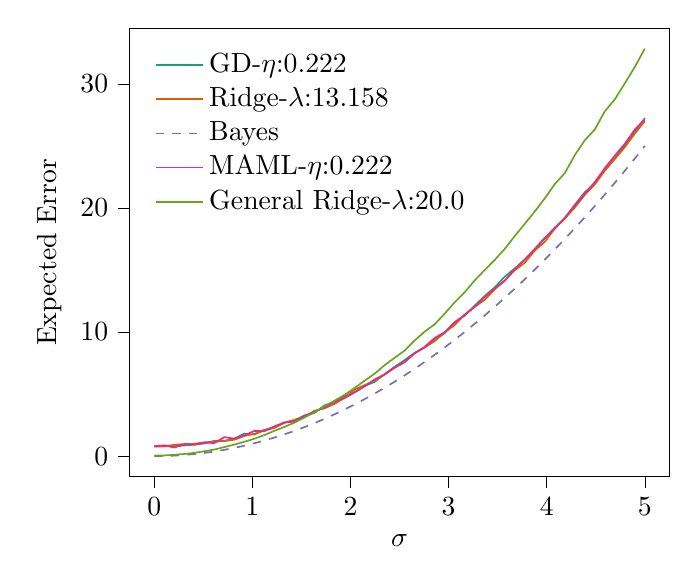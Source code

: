 % This file was created with tikzplotlib v0.10.1.
\begin{tikzpicture}

\definecolor{chocolate217952}{RGB}{217,95,2}
\definecolor{darkcyan27158119}{RGB}{27,158,119}
\definecolor{darkgray176}{RGB}{176,176,176}
\definecolor{deeppink23141138}{RGB}{231,41,138}
\definecolor{lightslategray117112179}{RGB}{117,112,179}
\definecolor{olivedrab10216630}{RGB}{102,166,30}

\begin{axis}[
legend cell align={left},
legend style={
  fill opacity=0.8,
  draw opacity=1,
  text opacity=1,
  at={(0.03,0.97)},
  anchor=north west,
  draw=none
},
tick align=outside,
tick pos=left,
x grid style={darkgray176},
xlabel={\(\displaystyle \sigma\)},
xmin=-0.25, xmax=5.25,
xtick style={color=black},
y grid style={darkgray176},
ylabel={Expected Error},
ymin=-1.642, ymax=34.477,
ytick style={color=black}
]
\addplot [semithick, darkcyan27158119]
table {%
0 0.792
0.102 0.845
0.204 0.804
0.306 0.86
0.408 0.927
0.51 1.021
0.612 1.234
0.714 1.236
0.816 1.414
0.918 1.822
1.02 1.741
1.122 2.126
1.224 2.33
1.327 2.692
1.429 2.893
1.531 3.286
1.633 3.486
1.735 4.086
1.837 4.355
1.939 4.823
2.041 5.171
2.143 5.65
2.245 5.978
2.347 6.597
2.449 7.2
2.551 7.745
2.653 8.32
2.755 8.746
2.857 9.357
2.959 9.913
3.061 10.802
3.163 11.315
3.265 12.136
3.367 12.903
3.469 13.591
3.571 14.455
3.673 15.123
3.776 15.819
3.878 16.632
3.98 17.534
4.082 18.42
4.184 19.163
4.286 20.262
4.388 21.266
4.49 21.982
4.592 23.096
4.694 23.993
4.796 25.052
4.898 26.156
5 27.228
};
\addlegendentry{GD-$\eta$:0.222}
\addplot [semithick, chocolate217952]
table {%
0 0.768
0.102 0.778
0.204 0.921
0.306 0.974
0.408 0.997
0.51 1.116
0.612 1.164
0.714 1.213
0.816 1.327
0.918 1.629
1.02 1.795
1.122 2.079
1.224 2.269
1.327 2.695
1.429 2.925
1.531 3.131
1.633 3.66
1.735 3.857
1.837 4.209
1.939 4.713
2.041 5.374
2.143 5.713
2.245 6.104
2.347 6.569
2.449 7.122
2.551 7.571
2.653 8.288
2.755 8.769
2.857 9.263
2.959 9.966
3.061 10.559
3.163 11.412
3.265 12.029
3.367 12.59
3.469 13.43
3.571 14.142
3.673 14.975
3.776 15.585
3.878 16.568
3.98 17.26
4.082 18.345
4.184 19.142
4.286 20.032
4.388 21.057
4.49 21.9
4.592 22.997
4.694 23.942
4.796 24.891
4.898 25.995
5 26.985
};
\addlegendentry{Ridge-$\lambda$:13.158}
\addplot [semithick, lightslategray117112179, dashed]
table {%
0 0
0.102 0.01
0.204 0.042
0.306 0.094
0.408 0.167
0.51 0.26
0.612 0.375
0.714 0.51
0.816 0.666
0.918 0.843
1.02 1.041
1.122 1.26
1.224 1.499
1.327 1.759
1.429 2.04
1.531 2.342
1.633 2.665
1.735 3.008
1.837 3.373
1.939 3.758
2.041 4.164
2.143 4.591
2.245 5.038
2.347 5.507
2.449 5.996
2.551 6.506
2.653 7.037
2.755 7.589
2.857 8.161
2.959 8.754
3.061 9.369
3.163 10.004
3.265 10.659
3.367 11.336
3.469 12.033
3.571 12.752
3.673 13.491
3.776 14.251
3.878 15.031
3.98 15.833
4.082 16.655
4.184 17.498
4.286 18.362
4.388 19.247
4.49 20.153
4.592 21.079
4.694 22.027
4.796 22.995
4.898 23.984
5 24.993
};
\addlegendentry{Bayes}
\addplot [semithick, deeppink23141138]
table {%
0 0.801
0.102 0.871
0.204 0.695
0.306 0.965
0.408 0.924
0.51 1.088
0.612 1.058
0.714 1.53
0.816 1.417
0.918 1.676
1.02 2.034
1.122 2.01
1.224 2.4
1.327 2.722
1.429 2.773
1.531 3.243
1.633 3.59
1.735 3.917
1.837 4.374
1.939 4.671
2.041 5.132
2.143 5.617
2.245 6.173
2.347 6.591
2.449 7.13
2.551 7.569
2.653 8.281
2.755 8.803
2.857 9.522
2.959 9.982
3.061 10.77
3.163 11.372
3.265 12.009
3.367 12.81
3.469 13.528
3.571 14.118
3.673 15.075
3.776 15.841
3.878 16.701
3.98 17.591
4.082 18.324
4.184 19.207
4.286 20.196
4.388 21.152
4.49 22.082
4.592 23.203
4.694 24.211
4.796 25.169
4.898 26.316
5 27.133
};
\addlegendentry{MAML-$\eta$:0.222}
\addplot [semithick, olivedrab10216630]
table {%
0 0.046
0.102 0.057
0.204 0.112
0.306 0.173
0.408 0.266
0.51 0.396
0.612 0.533
0.714 0.734
0.816 0.931
0.918 1.161
1.02 1.405
1.122 1.702
1.224 2.045
1.327 2.361
1.429 2.703
1.531 3.117
1.633 3.535
1.735 4.016
1.837 4.469
1.939 4.936
2.041 5.489
2.143 6.075
2.245 6.641
2.347 7.326
2.449 7.92
2.551 8.504
2.653 9.315
2.755 10.029
2.857 10.62
2.959 11.476
3.061 12.389
3.163 13.203
3.265 14.154
3.367 14.99
3.469 15.808
3.571 16.689
3.673 17.724
3.776 18.713
3.878 19.715
3.98 20.771
4.082 21.92
4.184 22.802
4.286 24.253
4.388 25.454
4.49 26.32
4.592 27.791
4.694 28.744
4.796 30.039
4.898 31.365
5 32.835
};
\addlegendentry{General Ridge-$\lambda$:20.0}
\end{axis}

\end{tikzpicture}
